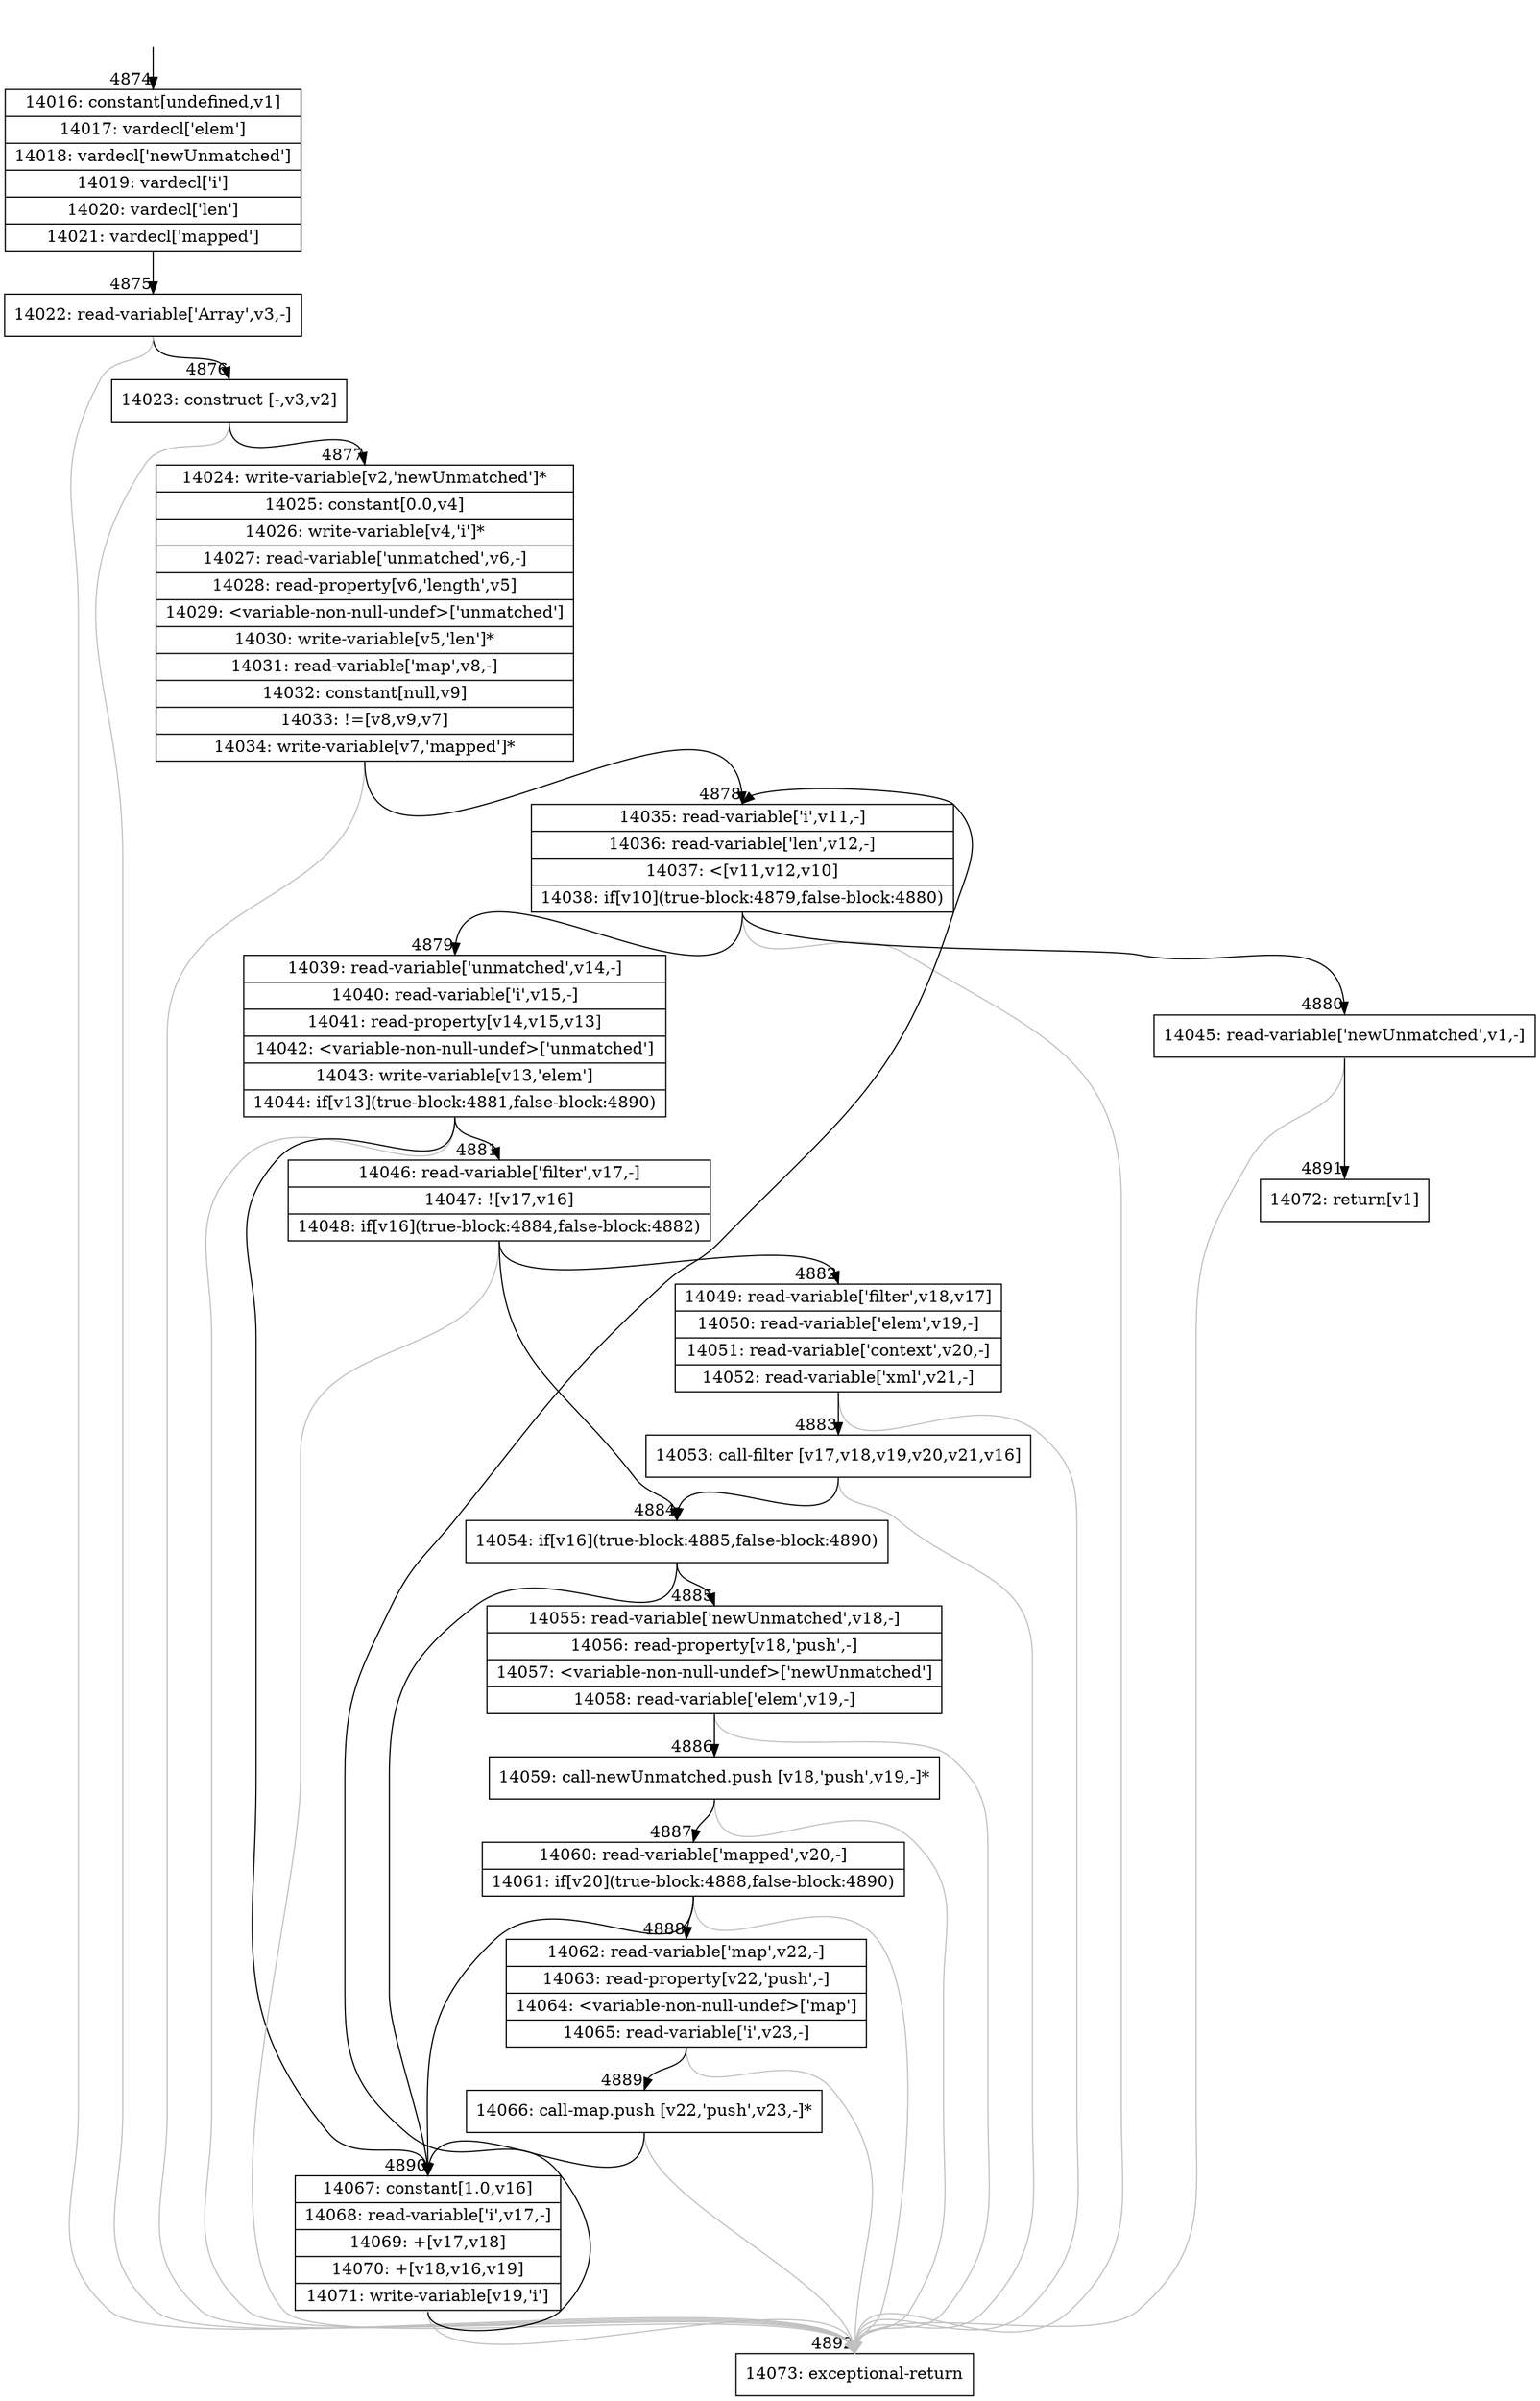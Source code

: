 digraph {
rankdir="TD"
BB_entry325[shape=none,label=""];
BB_entry325 -> BB4874 [tailport=s, headport=n, headlabel="    4874"]
BB4874 [shape=record label="{14016: constant[undefined,v1]|14017: vardecl['elem']|14018: vardecl['newUnmatched']|14019: vardecl['i']|14020: vardecl['len']|14021: vardecl['mapped']}" ] 
BB4874 -> BB4875 [tailport=s, headport=n, headlabel="      4875"]
BB4875 [shape=record label="{14022: read-variable['Array',v3,-]}" ] 
BB4875 -> BB4876 [tailport=s, headport=n, headlabel="      4876"]
BB4875 -> BB4892 [tailport=s, headport=n, color=gray, headlabel="      4892"]
BB4876 [shape=record label="{14023: construct [-,v3,v2]}" ] 
BB4876 -> BB4877 [tailport=s, headport=n, headlabel="      4877"]
BB4876 -> BB4892 [tailport=s, headport=n, color=gray]
BB4877 [shape=record label="{14024: write-variable[v2,'newUnmatched']*|14025: constant[0.0,v4]|14026: write-variable[v4,'i']*|14027: read-variable['unmatched',v6,-]|14028: read-property[v6,'length',v5]|14029: \<variable-non-null-undef\>['unmatched']|14030: write-variable[v5,'len']*|14031: read-variable['map',v8,-]|14032: constant[null,v9]|14033: !=[v8,v9,v7]|14034: write-variable[v7,'mapped']*}" ] 
BB4877 -> BB4878 [tailport=s, headport=n, headlabel="      4878"]
BB4877 -> BB4892 [tailport=s, headport=n, color=gray]
BB4878 [shape=record label="{14035: read-variable['i',v11,-]|14036: read-variable['len',v12,-]|14037: \<[v11,v12,v10]|14038: if[v10](true-block:4879,false-block:4880)}" ] 
BB4878 -> BB4879 [tailport=s, headport=n, headlabel="      4879"]
BB4878 -> BB4880 [tailport=s, headport=n, headlabel="      4880"]
BB4878 -> BB4892 [tailport=s, headport=n, color=gray]
BB4879 [shape=record label="{14039: read-variable['unmatched',v14,-]|14040: read-variable['i',v15,-]|14041: read-property[v14,v15,v13]|14042: \<variable-non-null-undef\>['unmatched']|14043: write-variable[v13,'elem']|14044: if[v13](true-block:4881,false-block:4890)}" ] 
BB4879 -> BB4881 [tailport=s, headport=n, headlabel="      4881"]
BB4879 -> BB4890 [tailport=s, headport=n, headlabel="      4890"]
BB4879 -> BB4892 [tailport=s, headport=n, color=gray]
BB4880 [shape=record label="{14045: read-variable['newUnmatched',v1,-]}" ] 
BB4880 -> BB4891 [tailport=s, headport=n, headlabel="      4891"]
BB4880 -> BB4892 [tailport=s, headport=n, color=gray]
BB4881 [shape=record label="{14046: read-variable['filter',v17,-]|14047: ![v17,v16]|14048: if[v16](true-block:4884,false-block:4882)}" ] 
BB4881 -> BB4884 [tailport=s, headport=n, headlabel="      4884"]
BB4881 -> BB4882 [tailport=s, headport=n, headlabel="      4882"]
BB4881 -> BB4892 [tailport=s, headport=n, color=gray]
BB4882 [shape=record label="{14049: read-variable['filter',v18,v17]|14050: read-variable['elem',v19,-]|14051: read-variable['context',v20,-]|14052: read-variable['xml',v21,-]}" ] 
BB4882 -> BB4883 [tailport=s, headport=n, headlabel="      4883"]
BB4882 -> BB4892 [tailport=s, headport=n, color=gray]
BB4883 [shape=record label="{14053: call-filter [v17,v18,v19,v20,v21,v16]}" ] 
BB4883 -> BB4884 [tailport=s, headport=n]
BB4883 -> BB4892 [tailport=s, headport=n, color=gray]
BB4884 [shape=record label="{14054: if[v16](true-block:4885,false-block:4890)}" ] 
BB4884 -> BB4885 [tailport=s, headport=n, headlabel="      4885"]
BB4884 -> BB4890 [tailport=s, headport=n]
BB4885 [shape=record label="{14055: read-variable['newUnmatched',v18,-]|14056: read-property[v18,'push',-]|14057: \<variable-non-null-undef\>['newUnmatched']|14058: read-variable['elem',v19,-]}" ] 
BB4885 -> BB4886 [tailport=s, headport=n, headlabel="      4886"]
BB4885 -> BB4892 [tailport=s, headport=n, color=gray]
BB4886 [shape=record label="{14059: call-newUnmatched.push [v18,'push',v19,-]*}" ] 
BB4886 -> BB4887 [tailport=s, headport=n, headlabel="      4887"]
BB4886 -> BB4892 [tailport=s, headport=n, color=gray]
BB4887 [shape=record label="{14060: read-variable['mapped',v20,-]|14061: if[v20](true-block:4888,false-block:4890)}" ] 
BB4887 -> BB4888 [tailport=s, headport=n, headlabel="      4888"]
BB4887 -> BB4890 [tailport=s, headport=n]
BB4887 -> BB4892 [tailport=s, headport=n, color=gray]
BB4888 [shape=record label="{14062: read-variable['map',v22,-]|14063: read-property[v22,'push',-]|14064: \<variable-non-null-undef\>['map']|14065: read-variable['i',v23,-]}" ] 
BB4888 -> BB4889 [tailport=s, headport=n, headlabel="      4889"]
BB4888 -> BB4892 [tailport=s, headport=n, color=gray]
BB4889 [shape=record label="{14066: call-map.push [v22,'push',v23,-]*}" ] 
BB4889 -> BB4890 [tailport=s, headport=n]
BB4889 -> BB4892 [tailport=s, headport=n, color=gray]
BB4890 [shape=record label="{14067: constant[1.0,v16]|14068: read-variable['i',v17,-]|14069: +[v17,v18]|14070: +[v18,v16,v19]|14071: write-variable[v19,'i']}" ] 
BB4890 -> BB4878 [tailport=s, headport=n]
BB4890 -> BB4892 [tailport=s, headport=n, color=gray]
BB4891 [shape=record label="{14072: return[v1]}" ] 
BB4892 [shape=record label="{14073: exceptional-return}" ] 
}

